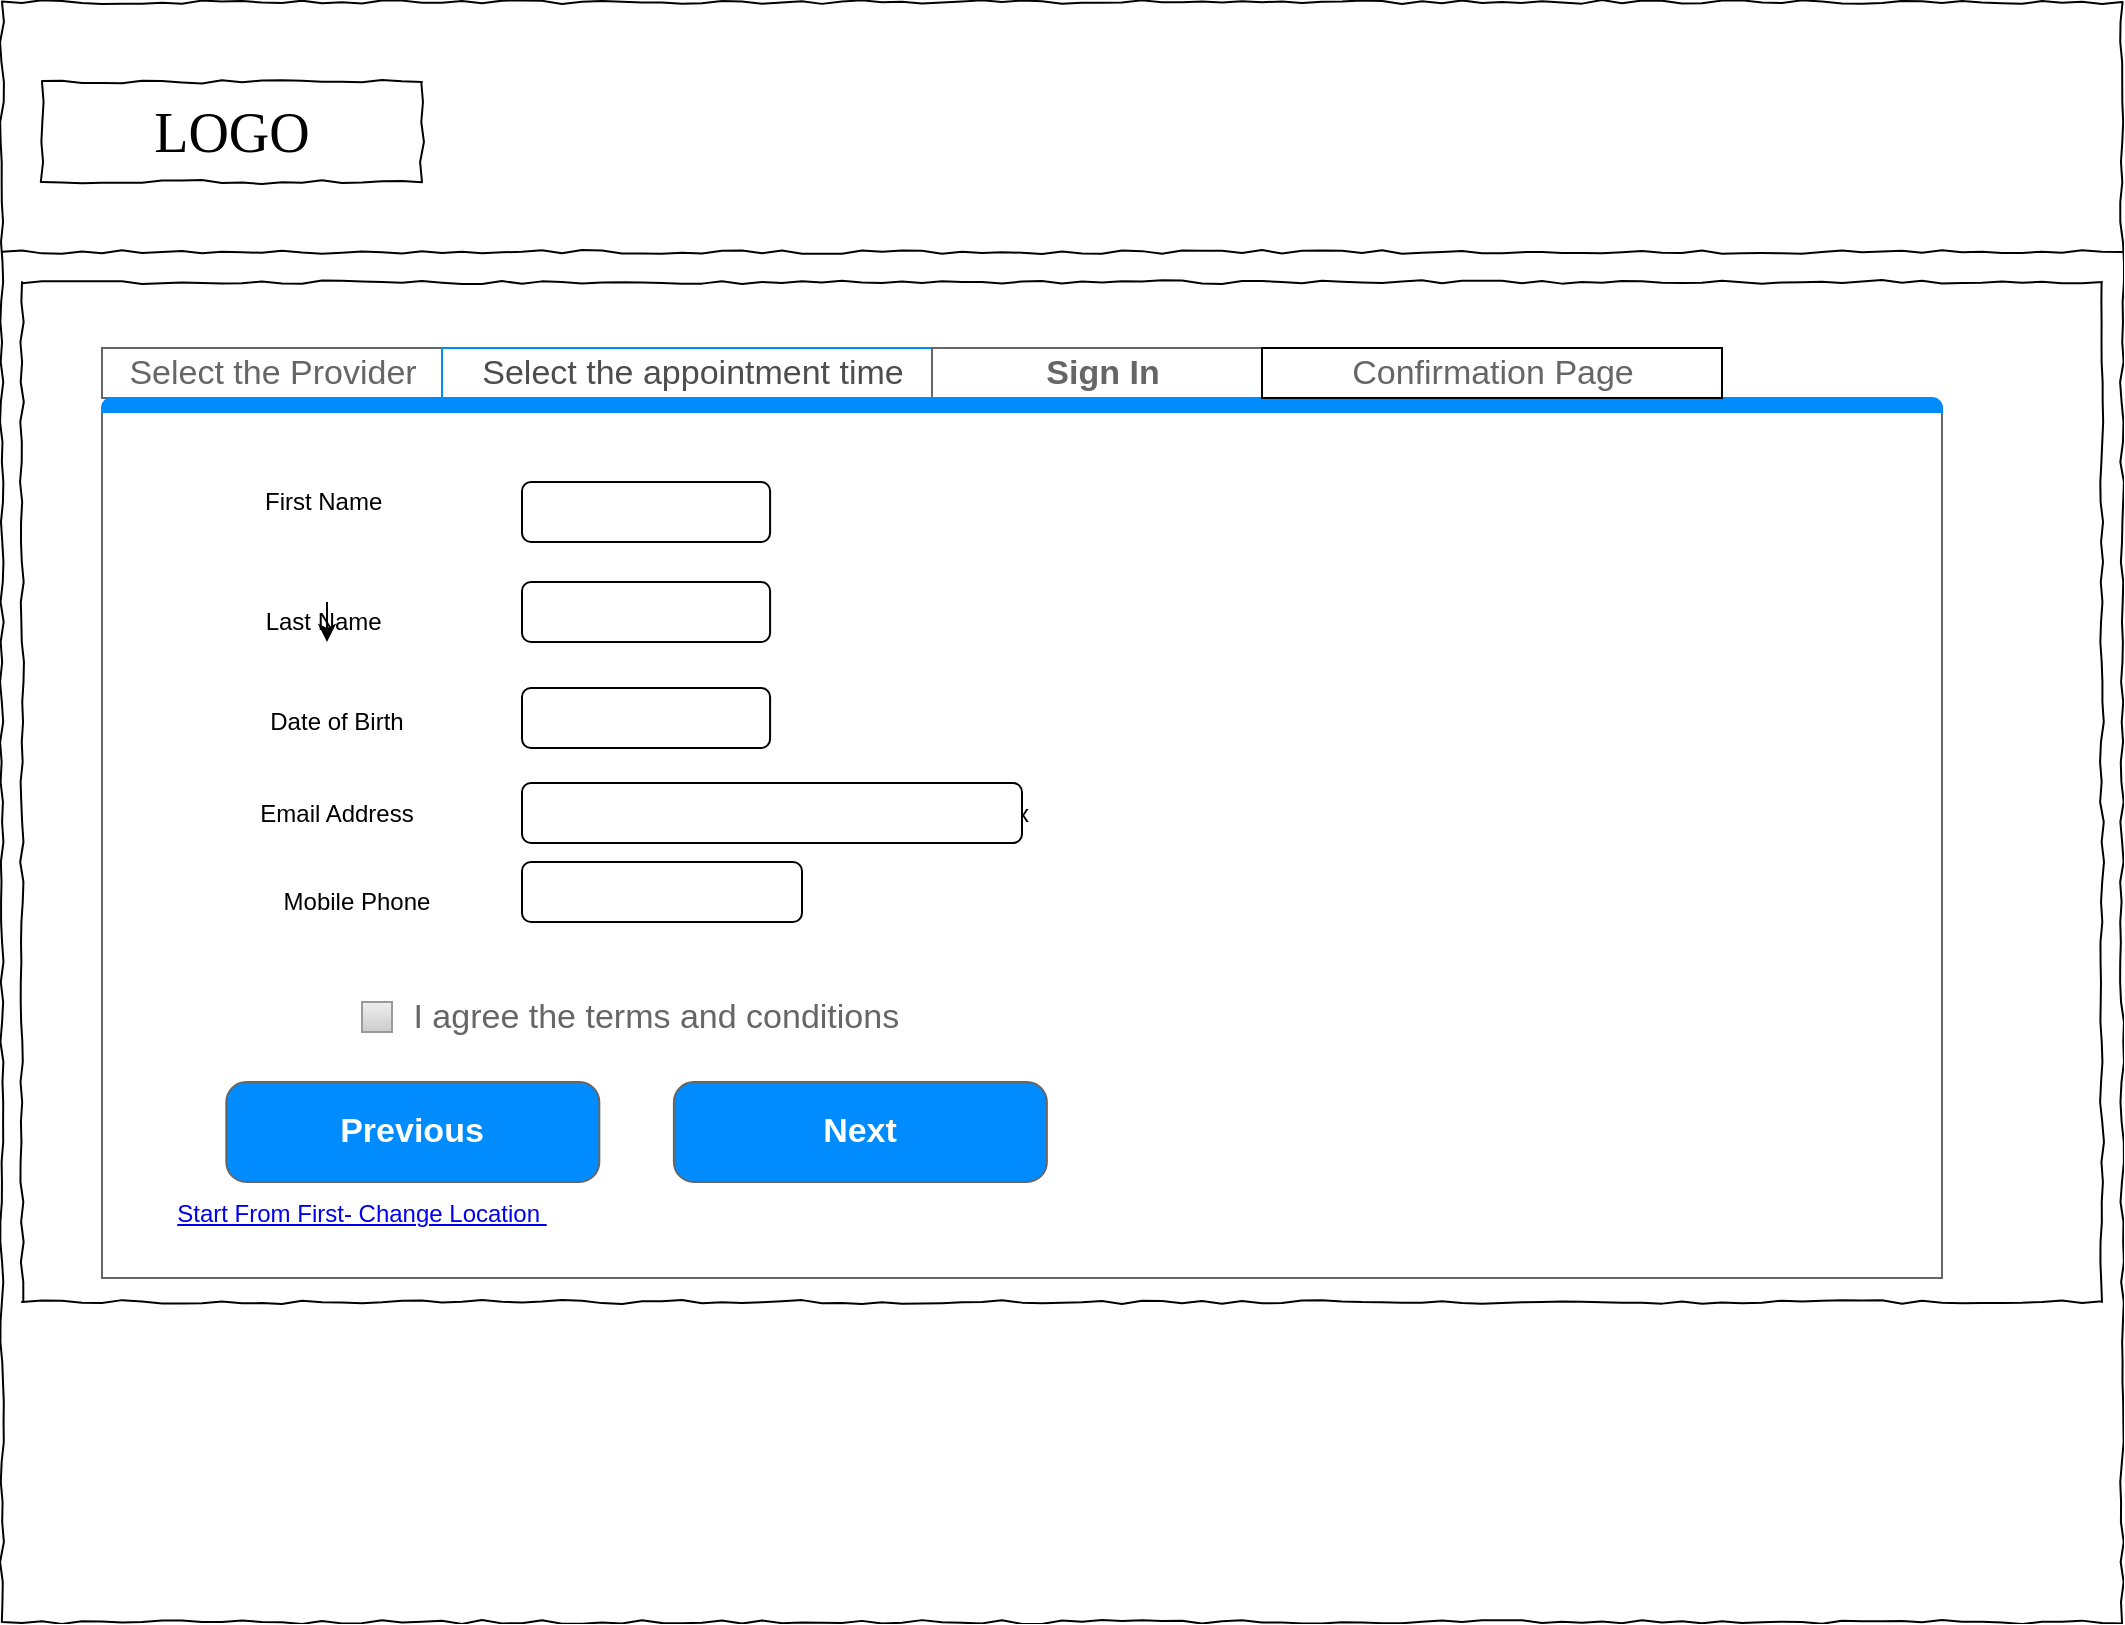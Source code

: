 <mxfile version="14.7.3" type="github">
  <diagram name="Page-1" id="03018318-947c-dd8e-b7a3-06fadd420f32">
    <mxGraphModel dx="946" dy="557" grid="1" gridSize="10" guides="1" tooltips="1" connect="1" arrows="1" fold="1" page="1" pageScale="1" pageWidth="1100" pageHeight="850" background="none" math="0" shadow="0">
      <root>
        <mxCell id="0" />
        <mxCell id="1" parent="0" />
        <mxCell id="677b7b8949515195-1" value="" style="whiteSpace=wrap;html=1;rounded=0;shadow=0;labelBackgroundColor=none;strokeColor=#000000;strokeWidth=1;fillColor=none;fontFamily=Verdana;fontSize=12;fontColor=#000000;align=center;comic=1;" parent="1" vertex="1">
          <mxGeometry x="20" y="20" width="1060" height="810" as="geometry" />
        </mxCell>
        <mxCell id="677b7b8949515195-2" value="LOGO" style="whiteSpace=wrap;html=1;rounded=0;shadow=0;labelBackgroundColor=none;strokeWidth=1;fontFamily=Verdana;fontSize=28;align=center;comic=1;" parent="1" vertex="1">
          <mxGeometry x="40" y="60" width="190" height="50" as="geometry" />
        </mxCell>
        <mxCell id="677b7b8949515195-9" value="" style="line;strokeWidth=1;html=1;rounded=0;shadow=0;labelBackgroundColor=none;fillColor=none;fontFamily=Verdana;fontSize=14;fontColor=#000000;align=center;comic=1;" parent="1" vertex="1">
          <mxGeometry x="20" y="140" width="1060" height="10" as="geometry" />
        </mxCell>
        <mxCell id="677b7b8949515195-10" value="" style="whiteSpace=wrap;html=1;rounded=0;shadow=0;labelBackgroundColor=none;strokeWidth=1;fillColor=none;fontFamily=Verdana;fontSize=12;align=center;comic=1;" parent="1" vertex="1">
          <mxGeometry x="30" y="160" width="1040" height="510" as="geometry" />
        </mxCell>
        <mxCell id="677b7b8949515195-44" value="Feature 1" style="text;html=1;points=[];align=left;verticalAlign=top;spacingTop=-4;fontSize=14;fontFamily=Verdana" parent="1" vertex="1">
          <mxGeometry x="860" y="250" width="170" height="20" as="geometry" />
        </mxCell>
        <mxCell id="677b7b8949515195-45" value="Feature 2" style="text;html=1;points=[];align=left;verticalAlign=top;spacingTop=-4;fontSize=14;fontFamily=Verdana" parent="1" vertex="1">
          <mxGeometry x="860" y="285" width="170" height="20" as="geometry" />
        </mxCell>
        <mxCell id="677b7b8949515195-46" value="Feature 3" style="text;html=1;points=[];align=left;verticalAlign=top;spacingTop=-4;fontSize=14;fontFamily=Verdana" parent="1" vertex="1">
          <mxGeometry x="860" y="320" width="170" height="20" as="geometry" />
        </mxCell>
        <mxCell id="677b7b8949515195-47" value="Feature 4" style="text;html=1;points=[];align=left;verticalAlign=top;spacingTop=-4;fontSize=14;fontFamily=Verdana" parent="1" vertex="1">
          <mxGeometry x="860" y="355" width="170" height="20" as="geometry" />
        </mxCell>
        <mxCell id="677b7b8949515195-48" value="Feature 5" style="text;html=1;points=[];align=left;verticalAlign=top;spacingTop=-4;fontSize=14;fontFamily=Verdana" parent="1" vertex="1">
          <mxGeometry x="860" y="390" width="170" height="20" as="geometry" />
        </mxCell>
        <mxCell id="677b7b8949515195-49" value="Feature 6" style="text;html=1;points=[];align=left;verticalAlign=top;spacingTop=-4;fontSize=14;fontFamily=Verdana" parent="1" vertex="1">
          <mxGeometry x="860" y="425" width="170" height="20" as="geometry" />
        </mxCell>
        <mxCell id="cmsqQnokqB_8ML_6pSYd-1" value="x&lt;span style=&quot;color: rgba(0 , 0 , 0 , 0) ; font-family: monospace ; font-size: 0px&quot;&gt;%3CmxGraphModel%3E%3Croot%3E%3CmxCell%20id%3D%220%22%2F%3E%3CmxCell%20id%3D%221%22%20parent%3D%220%22%2F%3E%3CmxCell%20id%3D%222%22%20value%3D%22Email%20Address%22%20style%3D%22text%3Bhtml%3D1%3BstrokeColor%3Dnone%3BfillColor%3Dnone%3Balign%3Dcenter%3BverticalAlign%3Dmiddle%3BwhiteSpace%3Dwrap%3Brounded%3D0%3B%22%20vertex%3D%221%22%20parent%3D%221%22%3E%3CmxGeometry%20x%3D%22140%22%20y%3D%22415.5%22%20width%3D%2295%22%20height%3D%2220%22%20as%3D%22geometry%22%2F%3E%3C%2FmxCell%3E%3C%2Froot%3E%3C%2FmxGraphModel%3E&lt;/span&gt;" style="strokeWidth=1;shadow=0;dashed=0;align=center;html=1;shape=mxgraph.mockup.containers.marginRect2;rectMarginTop=32;strokeColor=#666666;gradientColor=none;" vertex="1" parent="1">
          <mxGeometry x="70" y="193" width="920" height="465" as="geometry" />
        </mxCell>
        <mxCell id="cmsqQnokqB_8ML_6pSYd-2" value="Select the Provider" style="strokeColor=inherit;fillColor=inherit;gradientColor=inherit;strokeWidth=1;shadow=0;dashed=0;align=center;html=1;shape=mxgraph.mockup.containers.rrect;rSize=0;fontSize=17;fontColor=#666666;gradientColor=none;" vertex="1" parent="cmsqQnokqB_8ML_6pSYd-1">
          <mxGeometry width="170" height="25" relative="1" as="geometry">
            <mxPoint as="offset" />
          </mxGeometry>
        </mxCell>
        <mxCell id="cmsqQnokqB_8ML_6pSYd-3" value="&lt;font color=&quot;#4d4d4d&quot;&gt;Select the appointment time&lt;/font&gt;" style="strokeWidth=1;shadow=0;dashed=0;align=center;html=1;shape=mxgraph.mockup.containers.rrect;rSize=0;fontSize=17;fontColor=#ffffff;strokeColor=#008cff;fillColor=none;" vertex="1" parent="cmsqQnokqB_8ML_6pSYd-1">
          <mxGeometry width="250" height="25" relative="1" as="geometry">
            <mxPoint x="170" as="offset" />
          </mxGeometry>
        </mxCell>
        <mxCell id="cmsqQnokqB_8ML_6pSYd-4" value="&lt;b&gt;Sign In&lt;/b&gt;" style="strokeColor=inherit;fillColor=inherit;gradientColor=inherit;strokeWidth=1;shadow=0;dashed=0;align=center;html=1;shape=mxgraph.mockup.containers.rrect;rSize=0;fontSize=17;fontColor=#666666;gradientColor=none;" vertex="1" parent="cmsqQnokqB_8ML_6pSYd-1">
          <mxGeometry width="170" height="25" relative="1" as="geometry">
            <mxPoint x="415" as="offset" />
          </mxGeometry>
        </mxCell>
        <mxCell id="cmsqQnokqB_8ML_6pSYd-5" value="" style="strokeWidth=1;shadow=0;dashed=0;align=center;html=1;shape=mxgraph.mockup.containers.topButton;rSize=5;strokeColor=#008cff;fillColor=#008cff;gradientColor=none;resizeWidth=1;movable=0;deletable=1;" vertex="1" parent="cmsqQnokqB_8ML_6pSYd-1">
          <mxGeometry width="920" height="7" relative="1" as="geometry">
            <mxPoint y="25" as="offset" />
          </mxGeometry>
        </mxCell>
        <mxCell id="cmsqQnokqB_8ML_6pSYd-6" value="Previous" style="strokeWidth=1;shadow=0;dashed=0;align=center;html=1;shape=mxgraph.mockup.buttons.button;strokeColor=#666666;fontColor=#ffffff;mainText=;buttonStyle=round;fontSize=17;fontStyle=1;fillColor=#008cff;whiteSpace=wrap;" vertex="1" parent="cmsqQnokqB_8ML_6pSYd-1">
          <mxGeometry x="62.162" y="367" width="186.486" height="50" as="geometry" />
        </mxCell>
        <mxCell id="cmsqQnokqB_8ML_6pSYd-7" value="Next" style="strokeWidth=1;shadow=0;dashed=0;align=center;html=1;shape=mxgraph.mockup.buttons.button;strokeColor=#666666;fontColor=#ffffff;mainText=;buttonStyle=round;fontSize=17;fontStyle=1;fillColor=#008cff;whiteSpace=wrap;" vertex="1" parent="cmsqQnokqB_8ML_6pSYd-1">
          <mxGeometry x="285.946" y="367" width="186.486" height="50" as="geometry" />
        </mxCell>
        <UserObject label="Start From First- Change Location&amp;nbsp;" link="https://www.draw.io" id="cmsqQnokqB_8ML_6pSYd-8">
          <mxCell style="text;html=1;strokeColor=none;fillColor=none;whiteSpace=wrap;align=center;verticalAlign=middle;fontColor=#0000EE;fontStyle=4;" vertex="1" parent="cmsqQnokqB_8ML_6pSYd-1">
            <mxGeometry y="400" width="260" height="65" as="geometry" />
          </mxCell>
        </UserObject>
        <mxCell id="cmsqQnokqB_8ML_6pSYd-9" value="First Name&amp;nbsp;" style="text;html=1;strokeColor=none;fillColor=none;align=center;verticalAlign=middle;whiteSpace=wrap;rounded=0;" vertex="1" parent="cmsqQnokqB_8ML_6pSYd-1">
          <mxGeometry x="65" y="67" width="95" height="20" as="geometry" />
        </mxCell>
        <mxCell id="cmsqQnokqB_8ML_6pSYd-25" value="" style="rounded=1;whiteSpace=wrap;html=1;" vertex="1" parent="cmsqQnokqB_8ML_6pSYd-1">
          <mxGeometry x="210" y="117" width="124.05" height="30" as="geometry" />
        </mxCell>
        <mxCell id="cmsqQnokqB_8ML_6pSYd-11" value="Date of Birth" style="text;html=1;strokeColor=none;fillColor=none;align=center;verticalAlign=middle;whiteSpace=wrap;rounded=0;" vertex="1" parent="cmsqQnokqB_8ML_6pSYd-1">
          <mxGeometry x="70" y="177" width="95" height="20" as="geometry" />
        </mxCell>
        <mxCell id="cmsqQnokqB_8ML_6pSYd-90" value="Mobile Phone" style="text;html=1;strokeColor=none;fillColor=none;align=center;verticalAlign=middle;whiteSpace=wrap;rounded=0;" vertex="1" parent="cmsqQnokqB_8ML_6pSYd-1">
          <mxGeometry x="80" y="267" width="95" height="20" as="geometry" />
        </mxCell>
        <mxCell id="cmsqQnokqB_8ML_6pSYd-91" value="&amp;nbsp;I agree the terms and conditions&amp;nbsp;" style="strokeWidth=1;shadow=0;dashed=0;align=center;html=1;shape=mxgraph.mockup.forms.rrect;rSize=0;fillColor=#eeeeee;strokeColor=#999999;gradientColor=#cccccc;align=left;spacingLeft=4;fontSize=17;fontColor=#666666;labelPosition=right;" vertex="1" parent="cmsqQnokqB_8ML_6pSYd-1">
          <mxGeometry x="130" y="327" width="15" height="15" as="geometry" />
        </mxCell>
        <mxCell id="cmsqQnokqB_8ML_6pSYd-10" value="Last Name&amp;nbsp;" style="text;html=1;strokeColor=none;fillColor=none;align=center;verticalAlign=middle;whiteSpace=wrap;rounded=0;" vertex="1" parent="1">
          <mxGeometry x="135" y="320" width="95" height="20" as="geometry" />
        </mxCell>
        <mxCell id="cmsqQnokqB_8ML_6pSYd-26" style="edgeStyle=orthogonalEdgeStyle;rounded=0;orthogonalLoop=1;jettySize=auto;html=1;exitX=0.5;exitY=0;exitDx=0;exitDy=0;entryX=0.5;entryY=1;entryDx=0;entryDy=0;" edge="1" parent="1" source="cmsqQnokqB_8ML_6pSYd-10" target="cmsqQnokqB_8ML_6pSYd-10">
          <mxGeometry relative="1" as="geometry" />
        </mxCell>
        <mxCell id="cmsqQnokqB_8ML_6pSYd-80" value="" style="rounded=1;whiteSpace=wrap;html=1;" vertex="1" parent="1">
          <mxGeometry x="280" y="363" width="124.05" height="30" as="geometry" />
        </mxCell>
        <mxCell id="cmsqQnokqB_8ML_6pSYd-85" value="" style="rounded=1;whiteSpace=wrap;html=1;" vertex="1" parent="1">
          <mxGeometry x="280" y="450" width="140" height="30" as="geometry" />
        </mxCell>
        <mxCell id="cmsqQnokqB_8ML_6pSYd-86" value="" style="rounded=1;whiteSpace=wrap;html=1;" vertex="1" parent="1">
          <mxGeometry x="280" y="410.5" width="250" height="30" as="geometry" />
        </mxCell>
        <mxCell id="cmsqQnokqB_8ML_6pSYd-87" value="" style="rounded=1;whiteSpace=wrap;html=1;" vertex="1" parent="1">
          <mxGeometry x="280" y="260" width="124.05" height="30" as="geometry" />
        </mxCell>
        <mxCell id="cmsqQnokqB_8ML_6pSYd-89" value="Email Address" style="text;html=1;strokeColor=none;fillColor=none;align=center;verticalAlign=middle;whiteSpace=wrap;rounded=0;" vertex="1" parent="1">
          <mxGeometry x="140" y="415.5" width="95" height="20" as="geometry" />
        </mxCell>
        <mxCell id="cmsqQnokqB_8ML_6pSYd-94" value="Confirmation Page" style="strokeColor=inherit;fillColor=inherit;gradientColor=inherit;strokeWidth=1;shadow=0;dashed=0;align=center;html=1;shape=mxgraph.mockup.containers.rrect;rSize=0;fontSize=17;fontColor=#666666;gradientColor=none;" vertex="1" parent="1">
          <mxGeometry x="650" y="193" width="230" height="25" as="geometry" />
        </mxCell>
      </root>
    </mxGraphModel>
  </diagram>
</mxfile>
